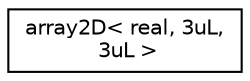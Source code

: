 digraph "Graphical Class Hierarchy"
{
 // LATEX_PDF_SIZE
  edge [fontname="Helvetica",fontsize="10",labelfontname="Helvetica",labelfontsize="10"];
  node [fontname="Helvetica",fontsize="10",shape=record];
  rankdir="LR";
  Node0 [label="array2D\< real, 3uL,\l 3uL \>",height=0.2,width=0.4,color="black", fillcolor="white", style="filled",URL="$structpFlow_1_1array2D.html",tooltip=" "];
}
